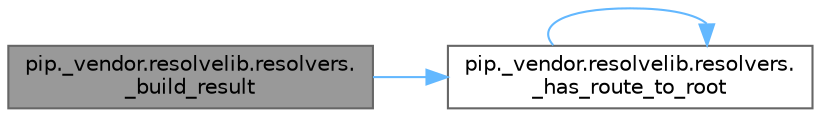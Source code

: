 digraph "pip._vendor.resolvelib.resolvers._build_result"
{
 // LATEX_PDF_SIZE
  bgcolor="transparent";
  edge [fontname=Helvetica,fontsize=10,labelfontname=Helvetica,labelfontsize=10];
  node [fontname=Helvetica,fontsize=10,shape=box,height=0.2,width=0.4];
  rankdir="LR";
  Node1 [id="Node000001",label="pip._vendor.resolvelib.resolvers.\l_build_result",height=0.2,width=0.4,color="gray40", fillcolor="grey60", style="filled", fontcolor="black",tooltip=" "];
  Node1 -> Node2 [id="edge1_Node000001_Node000002",color="steelblue1",style="solid",tooltip=" "];
  Node2 [id="Node000002",label="pip._vendor.resolvelib.resolvers.\l_has_route_to_root",height=0.2,width=0.4,color="grey40", fillcolor="white", style="filled",URL="$namespacepip_1_1__vendor_1_1resolvelib_1_1resolvers.html#a5d5d7480541b2208a3cfc6f80f84edeb",tooltip=" "];
  Node2 -> Node2 [id="edge2_Node000002_Node000002",color="steelblue1",style="solid",tooltip=" "];
}
